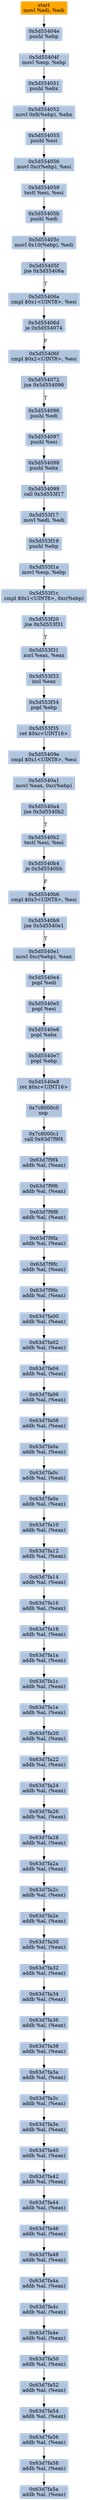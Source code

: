 digraph G {
node[shape=rectangle,style=filled,fillcolor=lightsteelblue,color=lightsteelblue]
bgcolor="transparent"
a0x5d55404cmovl_edi_edi[label="start\nmovl %edi, %edi",color="lightgrey",fillcolor="orange"];
a0x5d55404epushl_ebp[label="0x5d55404e\npushl %ebp"];
a0x5d55404fmovl_esp_ebp[label="0x5d55404f\nmovl %esp, %ebp"];
a0x5d554051pushl_ebx[label="0x5d554051\npushl %ebx"];
a0x5d554052movl_0x8ebp__ebx[label="0x5d554052\nmovl 0x8(%ebp), %ebx"];
a0x5d554055pushl_esi[label="0x5d554055\npushl %esi"];
a0x5d554056movl_0xcebp__esi[label="0x5d554056\nmovl 0xc(%ebp), %esi"];
a0x5d554059testl_esi_esi[label="0x5d554059\ntestl %esi, %esi"];
a0x5d55405bpushl_edi[label="0x5d55405b\npushl %edi"];
a0x5d55405cmovl_0x10ebp__edi[label="0x5d55405c\nmovl 0x10(%ebp), %edi"];
a0x5d55405fjne_0x5d55406a[label="0x5d55405f\njne 0x5d55406a"];
a0x5d55406acmpl_0x1UINT8_esi[label="0x5d55406a\ncmpl $0x1<UINT8>, %esi"];
a0x5d55406dje_0x5d554074[label="0x5d55406d\nje 0x5d554074"];
a0x5d55406fcmpl_0x2UINT8_esi[label="0x5d55406f\ncmpl $0x2<UINT8>, %esi"];
a0x5d554072jne_0x5d554096[label="0x5d554072\njne 0x5d554096"];
a0x5d554096pushl_edi[label="0x5d554096\npushl %edi"];
a0x5d554097pushl_esi[label="0x5d554097\npushl %esi"];
a0x5d554098pushl_ebx[label="0x5d554098\npushl %ebx"];
a0x5d554099call_0x5d553f17[label="0x5d554099\ncall 0x5d553f17"];
a0x5d553f17movl_edi_edi[label="0x5d553f17\nmovl %edi, %edi"];
a0x5d553f19pushl_ebp[label="0x5d553f19\npushl %ebp"];
a0x5d553f1amovl_esp_ebp[label="0x5d553f1a\nmovl %esp, %ebp"];
a0x5d553f1ccmpl_0x1UINT8_0xcebp_[label="0x5d553f1c\ncmpl $0x1<UINT8>, 0xc(%ebp)"];
a0x5d553f20jne_0x5d553f31[label="0x5d553f20\njne 0x5d553f31"];
a0x5d553f31xorl_eax_eax[label="0x5d553f31\nxorl %eax, %eax"];
a0x5d553f33incl_eax[label="0x5d553f33\nincl %eax"];
a0x5d553f34popl_ebp[label="0x5d553f34\npopl %ebp"];
a0x5d553f35ret_0xcUINT16[label="0x5d553f35\nret $0xc<UINT16>"];
a0x5d55409ecmpl_0x1UINT8_esi[label="0x5d55409e\ncmpl $0x1<UINT8>, %esi"];
a0x5d5540a1movl_eax_0xcebp_[label="0x5d5540a1\nmovl %eax, 0xc(%ebp)"];
a0x5d5540a4jne_0x5d5540b2[label="0x5d5540a4\njne 0x5d5540b2"];
a0x5d5540b2testl_esi_esi[label="0x5d5540b2\ntestl %esi, %esi"];
a0x5d5540b4je_0x5d5540bb[label="0x5d5540b4\nje 0x5d5540bb"];
a0x5d5540b6cmpl_0x3UINT8_esi[label="0x5d5540b6\ncmpl $0x3<UINT8>, %esi"];
a0x5d5540b9jne_0x5d5540e1[label="0x5d5540b9\njne 0x5d5540e1"];
a0x5d5540e1movl_0xcebp__eax[label="0x5d5540e1\nmovl 0xc(%ebp), %eax"];
a0x5d5540e4popl_edi[label="0x5d5540e4\npopl %edi"];
a0x5d5540e5popl_esi[label="0x5d5540e5\npopl %esi"];
a0x5d5540e6popl_ebx[label="0x5d5540e6\npopl %ebx"];
a0x5d5540e7popl_ebp[label="0x5d5540e7\npopl %ebp"];
a0x5d5540e8ret_0xcUINT16[label="0x5d5540e8\nret $0xc<UINT16>"];
a0x7c8000c0nop_[label="0x7c8000c0\nnop "];
a0x7c8000c1call_0x63d7f9f4[label="0x7c8000c1\ncall 0x63d7f9f4"];
a0x63d7f9f4addb_al_eax_[label="0x63d7f9f4\naddb %al, (%eax)"];
a0x63d7f9f6addb_al_eax_[label="0x63d7f9f6\naddb %al, (%eax)"];
a0x63d7f9f8addb_al_eax_[label="0x63d7f9f8\naddb %al, (%eax)"];
a0x63d7f9faaddb_al_eax_[label="0x63d7f9fa\naddb %al, (%eax)"];
a0x63d7f9fcaddb_al_eax_[label="0x63d7f9fc\naddb %al, (%eax)"];
a0x63d7f9feaddb_al_eax_[label="0x63d7f9fe\naddb %al, (%eax)"];
a0x63d7fa00addb_al_eax_[label="0x63d7fa00\naddb %al, (%eax)"];
a0x63d7fa02addb_al_eax_[label="0x63d7fa02\naddb %al, (%eax)"];
a0x63d7fa04addb_al_eax_[label="0x63d7fa04\naddb %al, (%eax)"];
a0x63d7fa06addb_al_eax_[label="0x63d7fa06\naddb %al, (%eax)"];
a0x63d7fa08addb_al_eax_[label="0x63d7fa08\naddb %al, (%eax)"];
a0x63d7fa0aaddb_al_eax_[label="0x63d7fa0a\naddb %al, (%eax)"];
a0x63d7fa0caddb_al_eax_[label="0x63d7fa0c\naddb %al, (%eax)"];
a0x63d7fa0eaddb_al_eax_[label="0x63d7fa0e\naddb %al, (%eax)"];
a0x63d7fa10addb_al_eax_[label="0x63d7fa10\naddb %al, (%eax)"];
a0x63d7fa12addb_al_eax_[label="0x63d7fa12\naddb %al, (%eax)"];
a0x63d7fa14addb_al_eax_[label="0x63d7fa14\naddb %al, (%eax)"];
a0x63d7fa16addb_al_eax_[label="0x63d7fa16\naddb %al, (%eax)"];
a0x63d7fa18addb_al_eax_[label="0x63d7fa18\naddb %al, (%eax)"];
a0x63d7fa1aaddb_al_eax_[label="0x63d7fa1a\naddb %al, (%eax)"];
a0x63d7fa1caddb_al_eax_[label="0x63d7fa1c\naddb %al, (%eax)"];
a0x63d7fa1eaddb_al_eax_[label="0x63d7fa1e\naddb %al, (%eax)"];
a0x63d7fa20addb_al_eax_[label="0x63d7fa20\naddb %al, (%eax)"];
a0x63d7fa22addb_al_eax_[label="0x63d7fa22\naddb %al, (%eax)"];
a0x63d7fa24addb_al_eax_[label="0x63d7fa24\naddb %al, (%eax)"];
a0x63d7fa26addb_al_eax_[label="0x63d7fa26\naddb %al, (%eax)"];
a0x63d7fa28addb_al_eax_[label="0x63d7fa28\naddb %al, (%eax)"];
a0x63d7fa2aaddb_al_eax_[label="0x63d7fa2a\naddb %al, (%eax)"];
a0x63d7fa2caddb_al_eax_[label="0x63d7fa2c\naddb %al, (%eax)"];
a0x63d7fa2eaddb_al_eax_[label="0x63d7fa2e\naddb %al, (%eax)"];
a0x63d7fa30addb_al_eax_[label="0x63d7fa30\naddb %al, (%eax)"];
a0x63d7fa32addb_al_eax_[label="0x63d7fa32\naddb %al, (%eax)"];
a0x63d7fa34addb_al_eax_[label="0x63d7fa34\naddb %al, (%eax)"];
a0x63d7fa36addb_al_eax_[label="0x63d7fa36\naddb %al, (%eax)"];
a0x63d7fa38addb_al_eax_[label="0x63d7fa38\naddb %al, (%eax)"];
a0x63d7fa3aaddb_al_eax_[label="0x63d7fa3a\naddb %al, (%eax)"];
a0x63d7fa3caddb_al_eax_[label="0x63d7fa3c\naddb %al, (%eax)"];
a0x63d7fa3eaddb_al_eax_[label="0x63d7fa3e\naddb %al, (%eax)"];
a0x63d7fa40addb_al_eax_[label="0x63d7fa40\naddb %al, (%eax)"];
a0x63d7fa42addb_al_eax_[label="0x63d7fa42\naddb %al, (%eax)"];
a0x63d7fa44addb_al_eax_[label="0x63d7fa44\naddb %al, (%eax)"];
a0x63d7fa46addb_al_eax_[label="0x63d7fa46\naddb %al, (%eax)"];
a0x63d7fa48addb_al_eax_[label="0x63d7fa48\naddb %al, (%eax)"];
a0x63d7fa4aaddb_al_eax_[label="0x63d7fa4a\naddb %al, (%eax)"];
a0x63d7fa4caddb_al_eax_[label="0x63d7fa4c\naddb %al, (%eax)"];
a0x63d7fa4eaddb_al_eax_[label="0x63d7fa4e\naddb %al, (%eax)"];
a0x63d7fa50addb_al_eax_[label="0x63d7fa50\naddb %al, (%eax)"];
a0x63d7fa52addb_al_eax_[label="0x63d7fa52\naddb %al, (%eax)"];
a0x63d7fa54addb_al_eax_[label="0x63d7fa54\naddb %al, (%eax)"];
a0x63d7fa56addb_al_eax_[label="0x63d7fa56\naddb %al, (%eax)"];
a0x63d7fa58addb_al_eax_[label="0x63d7fa58\naddb %al, (%eax)"];
a0x63d7fa5aaddb_al_eax_[label="0x63d7fa5a\naddb %al, (%eax)"];
a0x5d55404cmovl_edi_edi -> a0x5d55404epushl_ebp [color="#000000"];
a0x5d55404epushl_ebp -> a0x5d55404fmovl_esp_ebp [color="#000000"];
a0x5d55404fmovl_esp_ebp -> a0x5d554051pushl_ebx [color="#000000"];
a0x5d554051pushl_ebx -> a0x5d554052movl_0x8ebp__ebx [color="#000000"];
a0x5d554052movl_0x8ebp__ebx -> a0x5d554055pushl_esi [color="#000000"];
a0x5d554055pushl_esi -> a0x5d554056movl_0xcebp__esi [color="#000000"];
a0x5d554056movl_0xcebp__esi -> a0x5d554059testl_esi_esi [color="#000000"];
a0x5d554059testl_esi_esi -> a0x5d55405bpushl_edi [color="#000000"];
a0x5d55405bpushl_edi -> a0x5d55405cmovl_0x10ebp__edi [color="#000000"];
a0x5d55405cmovl_0x10ebp__edi -> a0x5d55405fjne_0x5d55406a [color="#000000"];
a0x5d55405fjne_0x5d55406a -> a0x5d55406acmpl_0x1UINT8_esi [color="#000000",label="T"];
a0x5d55406acmpl_0x1UINT8_esi -> a0x5d55406dje_0x5d554074 [color="#000000"];
a0x5d55406dje_0x5d554074 -> a0x5d55406fcmpl_0x2UINT8_esi [color="#000000",label="F"];
a0x5d55406fcmpl_0x2UINT8_esi -> a0x5d554072jne_0x5d554096 [color="#000000"];
a0x5d554072jne_0x5d554096 -> a0x5d554096pushl_edi [color="#000000",label="T"];
a0x5d554096pushl_edi -> a0x5d554097pushl_esi [color="#000000"];
a0x5d554097pushl_esi -> a0x5d554098pushl_ebx [color="#000000"];
a0x5d554098pushl_ebx -> a0x5d554099call_0x5d553f17 [color="#000000"];
a0x5d554099call_0x5d553f17 -> a0x5d553f17movl_edi_edi [color="#000000"];
a0x5d553f17movl_edi_edi -> a0x5d553f19pushl_ebp [color="#000000"];
a0x5d553f19pushl_ebp -> a0x5d553f1amovl_esp_ebp [color="#000000"];
a0x5d553f1amovl_esp_ebp -> a0x5d553f1ccmpl_0x1UINT8_0xcebp_ [color="#000000"];
a0x5d553f1ccmpl_0x1UINT8_0xcebp_ -> a0x5d553f20jne_0x5d553f31 [color="#000000"];
a0x5d553f20jne_0x5d553f31 -> a0x5d553f31xorl_eax_eax [color="#000000",label="T"];
a0x5d553f31xorl_eax_eax -> a0x5d553f33incl_eax [color="#000000"];
a0x5d553f33incl_eax -> a0x5d553f34popl_ebp [color="#000000"];
a0x5d553f34popl_ebp -> a0x5d553f35ret_0xcUINT16 [color="#000000"];
a0x5d553f35ret_0xcUINT16 -> a0x5d55409ecmpl_0x1UINT8_esi [color="#000000"];
a0x5d55409ecmpl_0x1UINT8_esi -> a0x5d5540a1movl_eax_0xcebp_ [color="#000000"];
a0x5d5540a1movl_eax_0xcebp_ -> a0x5d5540a4jne_0x5d5540b2 [color="#000000"];
a0x5d5540a4jne_0x5d5540b2 -> a0x5d5540b2testl_esi_esi [color="#000000",label="T"];
a0x5d5540b2testl_esi_esi -> a0x5d5540b4je_0x5d5540bb [color="#000000"];
a0x5d5540b4je_0x5d5540bb -> a0x5d5540b6cmpl_0x3UINT8_esi [color="#000000",label="F"];
a0x5d5540b6cmpl_0x3UINT8_esi -> a0x5d5540b9jne_0x5d5540e1 [color="#000000"];
a0x5d5540b9jne_0x5d5540e1 -> a0x5d5540e1movl_0xcebp__eax [color="#000000",label="T"];
a0x5d5540e1movl_0xcebp__eax -> a0x5d5540e4popl_edi [color="#000000"];
a0x5d5540e4popl_edi -> a0x5d5540e5popl_esi [color="#000000"];
a0x5d5540e5popl_esi -> a0x5d5540e6popl_ebx [color="#000000"];
a0x5d5540e6popl_ebx -> a0x5d5540e7popl_ebp [color="#000000"];
a0x5d5540e7popl_ebp -> a0x5d5540e8ret_0xcUINT16 [color="#000000"];
a0x5d5540e8ret_0xcUINT16 -> a0x7c8000c0nop_ [color="#000000"];
a0x7c8000c0nop_ -> a0x7c8000c1call_0x63d7f9f4 [color="#000000"];
a0x7c8000c1call_0x63d7f9f4 -> a0x63d7f9f4addb_al_eax_ [color="#000000"];
a0x63d7f9f4addb_al_eax_ -> a0x63d7f9f6addb_al_eax_ [color="#000000"];
a0x63d7f9f6addb_al_eax_ -> a0x63d7f9f8addb_al_eax_ [color="#000000"];
a0x63d7f9f8addb_al_eax_ -> a0x63d7f9faaddb_al_eax_ [color="#000000"];
a0x63d7f9faaddb_al_eax_ -> a0x63d7f9fcaddb_al_eax_ [color="#000000"];
a0x63d7f9fcaddb_al_eax_ -> a0x63d7f9feaddb_al_eax_ [color="#000000"];
a0x63d7f9feaddb_al_eax_ -> a0x63d7fa00addb_al_eax_ [color="#000000"];
a0x63d7fa00addb_al_eax_ -> a0x63d7fa02addb_al_eax_ [color="#000000"];
a0x63d7fa02addb_al_eax_ -> a0x63d7fa04addb_al_eax_ [color="#000000"];
a0x63d7fa04addb_al_eax_ -> a0x63d7fa06addb_al_eax_ [color="#000000"];
a0x63d7fa06addb_al_eax_ -> a0x63d7fa08addb_al_eax_ [color="#000000"];
a0x63d7fa08addb_al_eax_ -> a0x63d7fa0aaddb_al_eax_ [color="#000000"];
a0x63d7fa0aaddb_al_eax_ -> a0x63d7fa0caddb_al_eax_ [color="#000000"];
a0x63d7fa0caddb_al_eax_ -> a0x63d7fa0eaddb_al_eax_ [color="#000000"];
a0x63d7fa0eaddb_al_eax_ -> a0x63d7fa10addb_al_eax_ [color="#000000"];
a0x63d7fa10addb_al_eax_ -> a0x63d7fa12addb_al_eax_ [color="#000000"];
a0x63d7fa12addb_al_eax_ -> a0x63d7fa14addb_al_eax_ [color="#000000"];
a0x63d7fa14addb_al_eax_ -> a0x63d7fa16addb_al_eax_ [color="#000000"];
a0x63d7fa16addb_al_eax_ -> a0x63d7fa18addb_al_eax_ [color="#000000"];
a0x63d7fa18addb_al_eax_ -> a0x63d7fa1aaddb_al_eax_ [color="#000000"];
a0x63d7fa1aaddb_al_eax_ -> a0x63d7fa1caddb_al_eax_ [color="#000000"];
a0x63d7fa1caddb_al_eax_ -> a0x63d7fa1eaddb_al_eax_ [color="#000000"];
a0x63d7fa1eaddb_al_eax_ -> a0x63d7fa20addb_al_eax_ [color="#000000"];
a0x63d7fa20addb_al_eax_ -> a0x63d7fa22addb_al_eax_ [color="#000000"];
a0x63d7fa22addb_al_eax_ -> a0x63d7fa24addb_al_eax_ [color="#000000"];
a0x63d7fa24addb_al_eax_ -> a0x63d7fa26addb_al_eax_ [color="#000000"];
a0x63d7fa26addb_al_eax_ -> a0x63d7fa28addb_al_eax_ [color="#000000"];
a0x63d7fa28addb_al_eax_ -> a0x63d7fa2aaddb_al_eax_ [color="#000000"];
a0x63d7fa2aaddb_al_eax_ -> a0x63d7fa2caddb_al_eax_ [color="#000000"];
a0x63d7fa2caddb_al_eax_ -> a0x63d7fa2eaddb_al_eax_ [color="#000000"];
a0x63d7fa2eaddb_al_eax_ -> a0x63d7fa30addb_al_eax_ [color="#000000"];
a0x63d7fa30addb_al_eax_ -> a0x63d7fa32addb_al_eax_ [color="#000000"];
a0x63d7fa32addb_al_eax_ -> a0x63d7fa34addb_al_eax_ [color="#000000"];
a0x63d7fa34addb_al_eax_ -> a0x63d7fa36addb_al_eax_ [color="#000000"];
a0x63d7fa36addb_al_eax_ -> a0x63d7fa38addb_al_eax_ [color="#000000"];
a0x63d7fa38addb_al_eax_ -> a0x63d7fa3aaddb_al_eax_ [color="#000000"];
a0x63d7fa3aaddb_al_eax_ -> a0x63d7fa3caddb_al_eax_ [color="#000000"];
a0x63d7fa3caddb_al_eax_ -> a0x63d7fa3eaddb_al_eax_ [color="#000000"];
a0x63d7fa3eaddb_al_eax_ -> a0x63d7fa40addb_al_eax_ [color="#000000"];
a0x63d7fa40addb_al_eax_ -> a0x63d7fa42addb_al_eax_ [color="#000000"];
a0x63d7fa42addb_al_eax_ -> a0x63d7fa44addb_al_eax_ [color="#000000"];
a0x63d7fa44addb_al_eax_ -> a0x63d7fa46addb_al_eax_ [color="#000000"];
a0x63d7fa46addb_al_eax_ -> a0x63d7fa48addb_al_eax_ [color="#000000"];
a0x63d7fa48addb_al_eax_ -> a0x63d7fa4aaddb_al_eax_ [color="#000000"];
a0x63d7fa4aaddb_al_eax_ -> a0x63d7fa4caddb_al_eax_ [color="#000000"];
a0x63d7fa4caddb_al_eax_ -> a0x63d7fa4eaddb_al_eax_ [color="#000000"];
a0x63d7fa4eaddb_al_eax_ -> a0x63d7fa50addb_al_eax_ [color="#000000"];
a0x63d7fa50addb_al_eax_ -> a0x63d7fa52addb_al_eax_ [color="#000000"];
a0x63d7fa52addb_al_eax_ -> a0x63d7fa54addb_al_eax_ [color="#000000"];
a0x63d7fa54addb_al_eax_ -> a0x63d7fa56addb_al_eax_ [color="#000000"];
a0x63d7fa56addb_al_eax_ -> a0x63d7fa58addb_al_eax_ [color="#000000"];
a0x63d7fa58addb_al_eax_ -> a0x63d7fa5aaddb_al_eax_ [color="#000000"];
}
